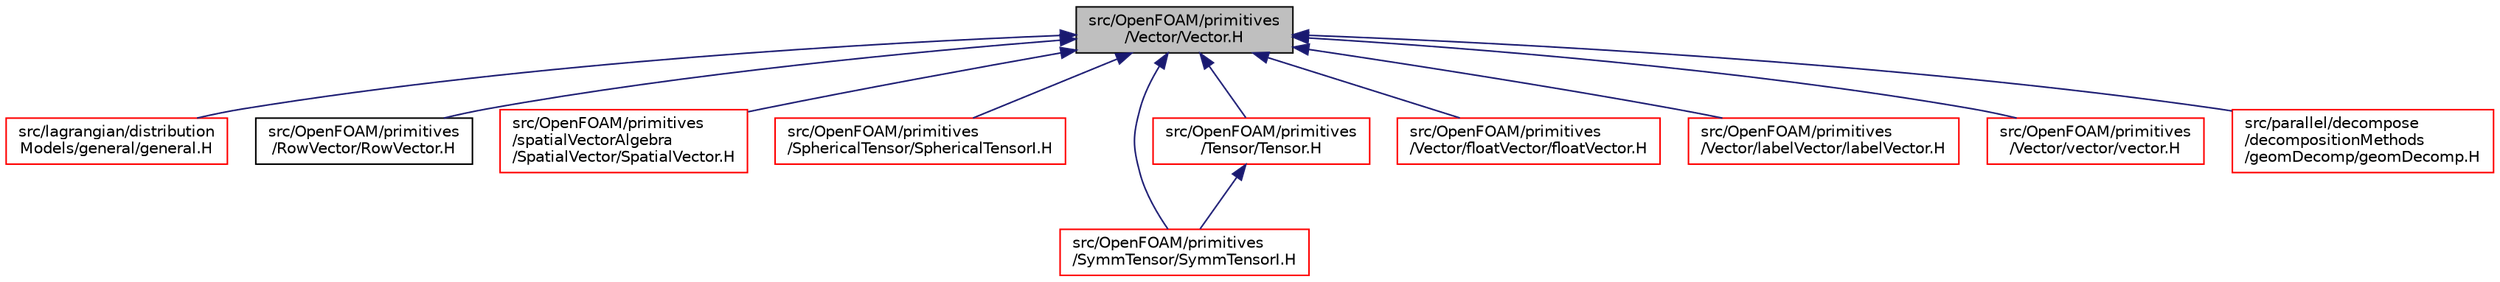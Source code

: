 digraph "src/OpenFOAM/primitives/Vector/Vector.H"
{
  bgcolor="transparent";
  edge [fontname="Helvetica",fontsize="10",labelfontname="Helvetica",labelfontsize="10"];
  node [fontname="Helvetica",fontsize="10",shape=record];
  Node1 [label="src/OpenFOAM/primitives\l/Vector/Vector.H",height=0.2,width=0.4,color="black", fillcolor="grey75", style="filled", fontcolor="black"];
  Node1 -> Node2 [dir="back",color="midnightblue",fontsize="10",style="solid",fontname="Helvetica"];
  Node2 [label="src/lagrangian/distribution\lModels/general/general.H",height=0.2,width=0.4,color="red",URL="$a06550.html"];
  Node1 -> Node3 [dir="back",color="midnightblue",fontsize="10",style="solid",fontname="Helvetica"];
  Node3 [label="src/OpenFOAM/primitives\l/RowVector/RowVector.H",height=0.2,width=0.4,color="black",URL="$a09099.html"];
  Node1 -> Node4 [dir="back",color="midnightblue",fontsize="10",style="solid",fontname="Helvetica"];
  Node4 [label="src/OpenFOAM/primitives\l/spatialVectorAlgebra\l/SpatialVector/SpatialVector.H",height=0.2,width=0.4,color="red",URL="$a09131.html"];
  Node1 -> Node5 [dir="back",color="midnightblue",fontsize="10",style="solid",fontname="Helvetica"];
  Node5 [label="src/OpenFOAM/primitives\l/SphericalTensor/SphericalTensorI.H",height=0.2,width=0.4,color="red",URL="$a09141.html"];
  Node1 -> Node6 [dir="back",color="midnightblue",fontsize="10",style="solid",fontname="Helvetica"];
  Node6 [label="src/OpenFOAM/primitives\l/SymmTensor/SymmTensorI.H",height=0.2,width=0.4,color="red",URL="$a09190.html"];
  Node1 -> Node7 [dir="back",color="midnightblue",fontsize="10",style="solid",fontname="Helvetica"];
  Node7 [label="src/OpenFOAM/primitives\l/Tensor/Tensor.H",height=0.2,width=0.4,color="red",URL="$a09205.html"];
  Node7 -> Node6 [dir="back",color="midnightblue",fontsize="10",style="solid",fontname="Helvetica"];
  Node1 -> Node8 [dir="back",color="midnightblue",fontsize="10",style="solid",fontname="Helvetica"];
  Node8 [label="src/OpenFOAM/primitives\l/Vector/floatVector/floatVector.H",height=0.2,width=0.4,color="red",URL="$a09223.html"];
  Node1 -> Node9 [dir="back",color="midnightblue",fontsize="10",style="solid",fontname="Helvetica"];
  Node9 [label="src/OpenFOAM/primitives\l/Vector/labelVector/labelVector.H",height=0.2,width=0.4,color="red",URL="$a09225.html"];
  Node1 -> Node10 [dir="back",color="midnightblue",fontsize="10",style="solid",fontname="Helvetica"];
  Node10 [label="src/OpenFOAM/primitives\l/Vector/vector/vector.H",height=0.2,width=0.4,color="red",URL="$a09235.html"];
  Node1 -> Node11 [dir="back",color="midnightblue",fontsize="10",style="solid",fontname="Helvetica"];
  Node11 [label="src/parallel/decompose\l/decompositionMethods\l/geomDecomp/geomDecomp.H",height=0.2,width=0.4,color="red",URL="$a09287.html"];
}
